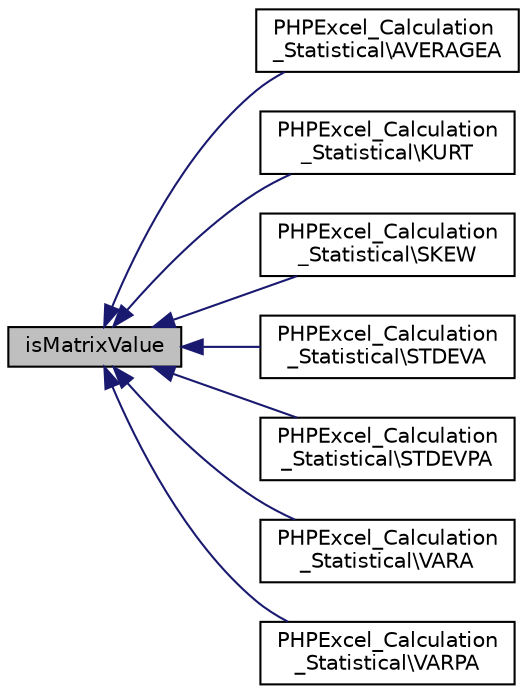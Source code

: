 digraph "isMatrixValue"
{
  edge [fontname="Helvetica",fontsize="10",labelfontname="Helvetica",labelfontsize="10"];
  node [fontname="Helvetica",fontsize="10",shape=record];
  rankdir="LR";
  Node465 [label="isMatrixValue",height=0.2,width=0.4,color="black", fillcolor="grey75", style="filled", fontcolor="black"];
  Node465 -> Node466 [dir="back",color="midnightblue",fontsize="10",style="solid",fontname="Helvetica"];
  Node466 [label="PHPExcel_Calculation\l_Statistical\\AVERAGEA",height=0.2,width=0.4,color="black", fillcolor="white", style="filled",URL="$class_p_h_p_excel___calculation___statistical.html#aae53c9742d45ba38b8a12666221e138b"];
  Node465 -> Node467 [dir="back",color="midnightblue",fontsize="10",style="solid",fontname="Helvetica"];
  Node467 [label="PHPExcel_Calculation\l_Statistical\\KURT",height=0.2,width=0.4,color="black", fillcolor="white", style="filled",URL="$class_p_h_p_excel___calculation___statistical.html#ae1bbc87db48d3f16872f496b17c3ca4b"];
  Node465 -> Node468 [dir="back",color="midnightblue",fontsize="10",style="solid",fontname="Helvetica"];
  Node468 [label="PHPExcel_Calculation\l_Statistical\\SKEW",height=0.2,width=0.4,color="black", fillcolor="white", style="filled",URL="$class_p_h_p_excel___calculation___statistical.html#a4e8225a49b4903221b4fc02b83d55382"];
  Node465 -> Node469 [dir="back",color="midnightblue",fontsize="10",style="solid",fontname="Helvetica"];
  Node469 [label="PHPExcel_Calculation\l_Statistical\\STDEVA",height=0.2,width=0.4,color="black", fillcolor="white", style="filled",URL="$class_p_h_p_excel___calculation___statistical.html#a40f726b9cef2f1c12df5049a6b626811"];
  Node465 -> Node470 [dir="back",color="midnightblue",fontsize="10",style="solid",fontname="Helvetica"];
  Node470 [label="PHPExcel_Calculation\l_Statistical\\STDEVPA",height=0.2,width=0.4,color="black", fillcolor="white", style="filled",URL="$class_p_h_p_excel___calculation___statistical.html#a727f3b1ce2fc86d88647445f2aa8b3dc"];
  Node465 -> Node471 [dir="back",color="midnightblue",fontsize="10",style="solid",fontname="Helvetica"];
  Node471 [label="PHPExcel_Calculation\l_Statistical\\VARA",height=0.2,width=0.4,color="black", fillcolor="white", style="filled",URL="$class_p_h_p_excel___calculation___statistical.html#ae7b5677f8214043933383c48dbb22846"];
  Node465 -> Node472 [dir="back",color="midnightblue",fontsize="10",style="solid",fontname="Helvetica"];
  Node472 [label="PHPExcel_Calculation\l_Statistical\\VARPA",height=0.2,width=0.4,color="black", fillcolor="white", style="filled",URL="$class_p_h_p_excel___calculation___statistical.html#aa547947042bee93f770df36282e160d3"];
}

